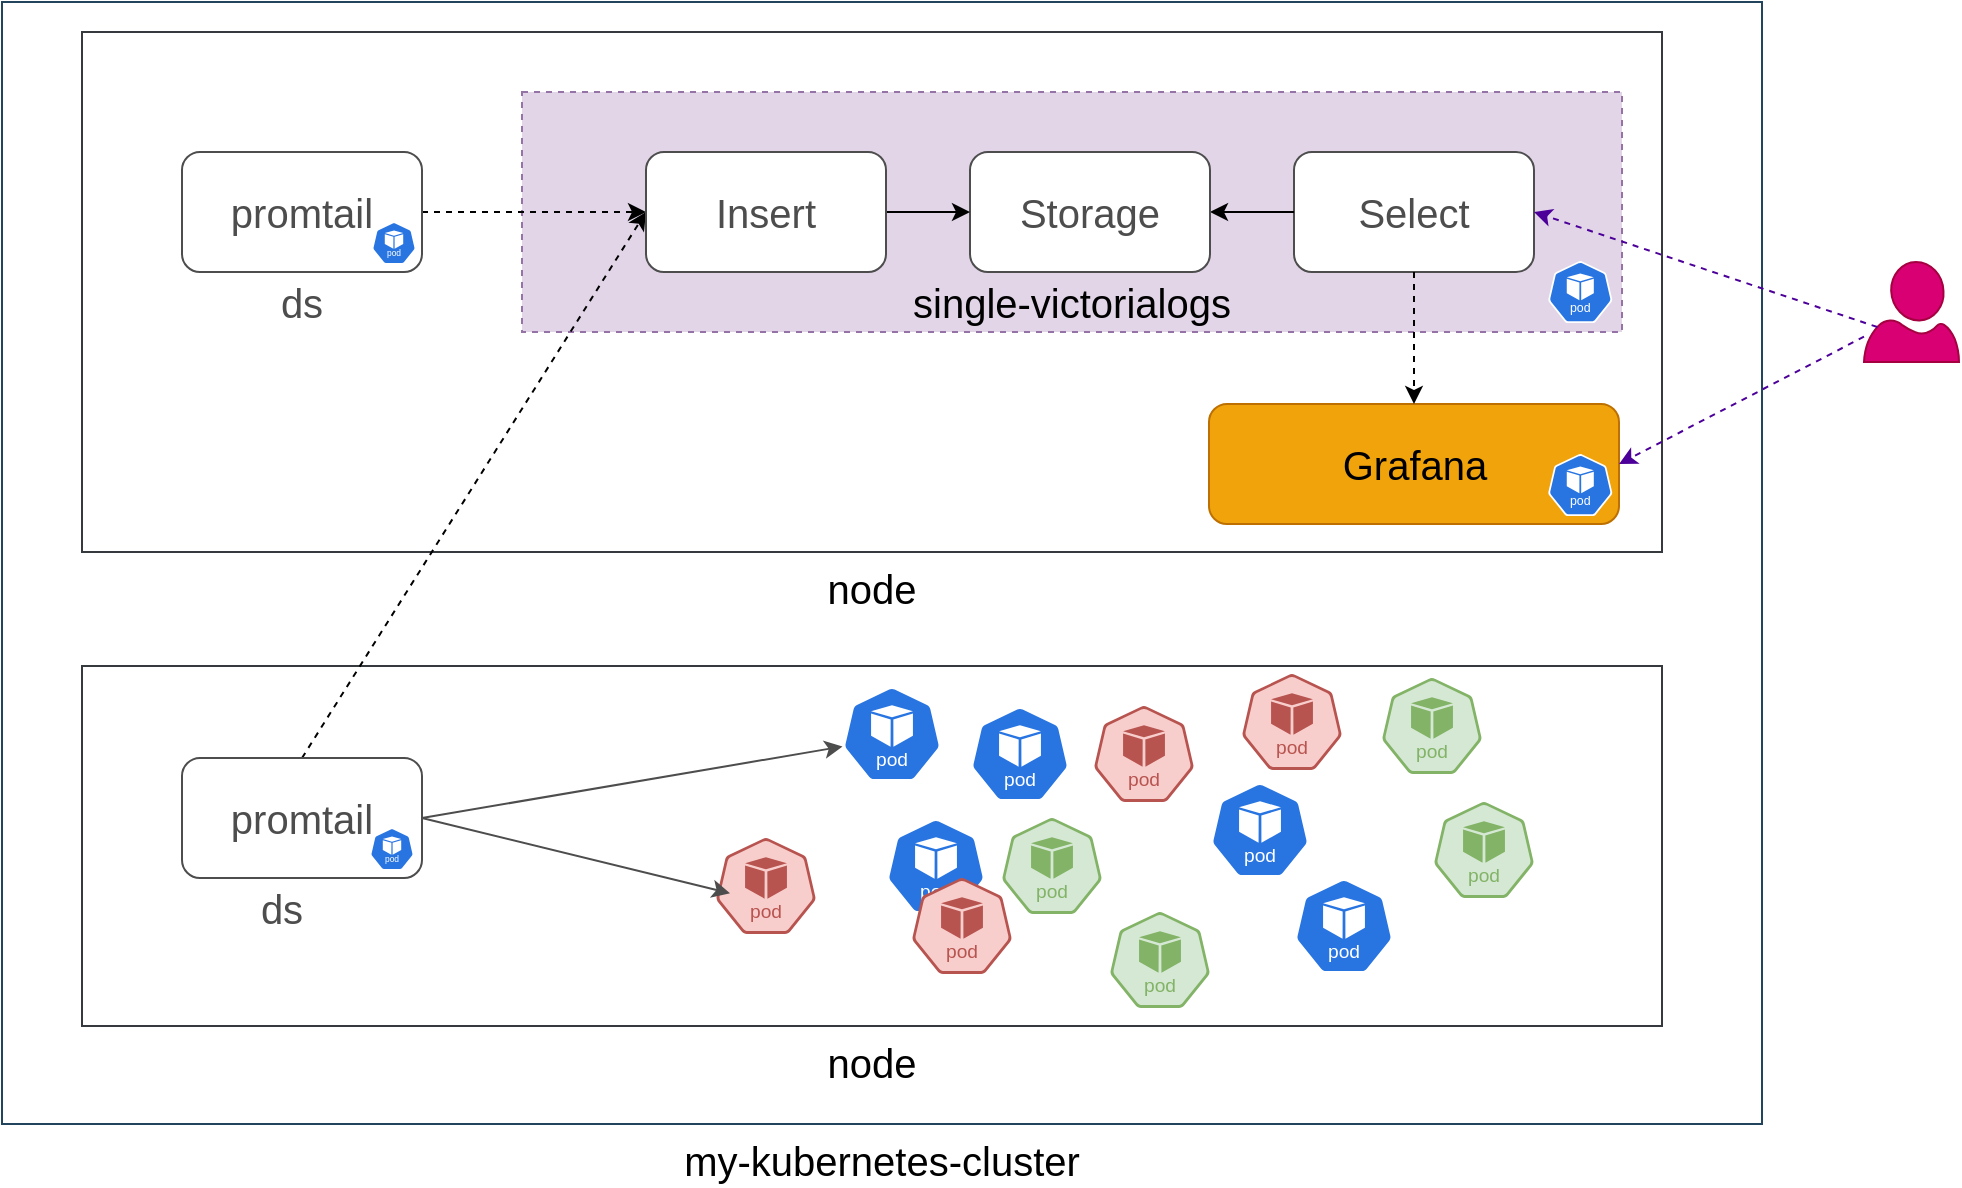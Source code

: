 <mxfile version="26.1.3">
  <diagram name="Page-1" id="2RwBSwlChWgLmfvyJ2yR">
    <mxGraphModel dx="1475" dy="714" grid="0" gridSize="10" guides="1" tooltips="1" connect="1" arrows="1" fold="1" page="1" pageScale="1" pageWidth="1100" pageHeight="850" math="0" shadow="0">
      <root>
        <mxCell id="0" />
        <mxCell id="1" parent="0" />
        <mxCell id="ehVqMPbxieoHPZxiJAn3-7" value="my-kubernetes-cluster" style="rounded=0;whiteSpace=wrap;html=1;strokeColor=#23445d;fontSize=20;labelPosition=center;verticalLabelPosition=bottom;align=center;verticalAlign=top;fillColor=none;" parent="1" vertex="1">
          <mxGeometry x="70" y="5" width="880" height="561" as="geometry" />
        </mxCell>
        <mxCell id="ehVqMPbxieoHPZxiJAn3-6" value="node" style="rounded=0;whiteSpace=wrap;html=1;strokeColor=#36393d;fontSize=20;labelPosition=center;verticalLabelPosition=bottom;align=center;verticalAlign=top;fillColor=none;" parent="1" vertex="1">
          <mxGeometry x="110" y="20" width="790" height="260" as="geometry" />
        </mxCell>
        <mxCell id="ehVqMPbxieoHPZxiJAn3-5" value="single-victorialogs" style="rounded=0;whiteSpace=wrap;html=1;strokeColor=#9673a6;fontSize=20;labelPosition=center;verticalLabelPosition=middle;align=center;verticalAlign=bottom;dashed=1;fillColor=#e1d5e7;" parent="1" vertex="1">
          <mxGeometry x="330" y="50" width="550" height="120" as="geometry" />
        </mxCell>
        <mxCell id="ehVqMPbxieoHPZxiJAn3-1" value="Select" style="rounded=1;whiteSpace=wrap;html=1;strokeColor=#4D4D4D;fontSize=20;fontColor=#4D4D4D;" parent="1" vertex="1">
          <mxGeometry x="716" y="80" width="120" height="60" as="geometry" />
        </mxCell>
        <mxCell id="ehVqMPbxieoHPZxiJAn3-3" style="rounded=0;orthogonalLoop=1;jettySize=auto;html=1;exitX=1;exitY=0.5;exitDx=0;exitDy=0;fontFamily=Helvetica;fontSize=20;fontColor=#4D4D4D;entryX=0;entryY=0.5;entryDx=0;entryDy=0;dashed=1;" parent="1" source="ehVqMPbxieoHPZxiJAn3-2" target="ehVqMPbxieoHPZxiJAn3-11" edge="1">
          <mxGeometry relative="1" as="geometry" />
        </mxCell>
        <mxCell id="ehVqMPbxieoHPZxiJAn3-2" value="promtail" style="rounded=1;whiteSpace=wrap;html=1;strokeColor=#4D4D4D;fontSize=20;fontColor=#4D4D4D;" parent="1" vertex="1">
          <mxGeometry x="160" y="80" width="120" height="60" as="geometry" />
        </mxCell>
        <mxCell id="ehVqMPbxieoHPZxiJAn3-13" style="edgeStyle=orthogonalEdgeStyle;rounded=0;orthogonalLoop=1;jettySize=auto;html=1;fontFamily=Helvetica;fontSize=20;fontColor=#4D4D4D;entryX=1;entryY=0.5;entryDx=0;entryDy=0;" parent="1" source="ehVqMPbxieoHPZxiJAn3-1" target="ehVqMPbxieoHPZxiJAn3-4" edge="1">
          <mxGeometry relative="1" as="geometry" />
        </mxCell>
        <mxCell id="ehVqMPbxieoHPZxiJAn3-4" value="Storage" style="rounded=1;whiteSpace=wrap;html=1;strokeColor=#4D4D4D;fontSize=20;fontColor=#4D4D4D;" parent="1" vertex="1">
          <mxGeometry x="554" y="80" width="120" height="60" as="geometry" />
        </mxCell>
        <mxCell id="ehVqMPbxieoHPZxiJAn3-8" value="node" style="rounded=0;whiteSpace=wrap;html=1;strokeColor=#36393d;fontSize=20;labelPosition=center;verticalLabelPosition=bottom;align=center;verticalAlign=top;fillColor=none;" parent="1" vertex="1">
          <mxGeometry x="110" y="337" width="790" height="180" as="geometry" />
        </mxCell>
        <mxCell id="ehVqMPbxieoHPZxiJAn3-10" style="rounded=0;orthogonalLoop=1;jettySize=auto;html=1;exitX=0.5;exitY=0;exitDx=0;exitDy=0;entryX=0;entryY=0.5;entryDx=0;entryDy=0;fontFamily=Helvetica;fontSize=20;fontColor=#4D4D4D;dashed=1;" parent="1" source="ehVqMPbxieoHPZxiJAn3-9" target="ehVqMPbxieoHPZxiJAn3-11" edge="1">
          <mxGeometry relative="1" as="geometry" />
        </mxCell>
        <mxCell id="ehVqMPbxieoHPZxiJAn3-9" value="promtail" style="rounded=1;whiteSpace=wrap;html=1;strokeColor=#4D4D4D;fontSize=20;fontColor=#4D4D4D;" parent="1" vertex="1">
          <mxGeometry x="160" y="383" width="120" height="60" as="geometry" />
        </mxCell>
        <mxCell id="ehVqMPbxieoHPZxiJAn3-12" style="edgeStyle=orthogonalEdgeStyle;rounded=0;orthogonalLoop=1;jettySize=auto;html=1;exitX=1;exitY=0.5;exitDx=0;exitDy=0;fontFamily=Helvetica;fontSize=20;fontColor=#4D4D4D;" parent="1" source="ehVqMPbxieoHPZxiJAn3-11" target="ehVqMPbxieoHPZxiJAn3-4" edge="1">
          <mxGeometry relative="1" as="geometry" />
        </mxCell>
        <mxCell id="ehVqMPbxieoHPZxiJAn3-11" value="Insert" style="rounded=1;whiteSpace=wrap;html=1;strokeColor=#4D4D4D;fontSize=20;fontColor=#4D4D4D;" parent="1" vertex="1">
          <mxGeometry x="392" y="80" width="120" height="60" as="geometry" />
        </mxCell>
        <mxCell id="ehVqMPbxieoHPZxiJAn3-14" value="" style="aspect=fixed;sketch=0;html=1;dashed=0;whitespace=wrap;verticalLabelPosition=bottom;verticalAlign=top;fillColor=#2875E2;strokeColor=#ffffff;points=[[0.005,0.63,0],[0.1,0.2,0],[0.9,0.2,0],[0.5,0,0],[0.995,0.63,0],[0.72,0.99,0],[0.5,1,0],[0.28,0.99,0]];shape=mxgraph.kubernetes.icon2;kubernetesLabel=1;prIcon=pod;rounded=0;align=center;fontFamily=Helvetica;fontSize=20;fontColor=#4D4D4D;" parent="1" vertex="1">
          <mxGeometry x="490" y="347" width="50" height="48" as="geometry" />
        </mxCell>
        <mxCell id="ehVqMPbxieoHPZxiJAn3-15" value="" style="aspect=fixed;sketch=0;html=1;dashed=0;whitespace=wrap;verticalLabelPosition=bottom;verticalAlign=top;fillColor=#f8cecc;strokeColor=#b85450;points=[[0.005,0.63,0],[0.1,0.2,0],[0.9,0.2,0],[0.5,0,0],[0.995,0.63,0],[0.72,0.99,0],[0.5,1,0],[0.28,0.99,0]];shape=mxgraph.kubernetes.icon2;kubernetesLabel=1;prIcon=pod;rounded=0;align=center;fontFamily=Helvetica;fontSize=20;" parent="1" vertex="1">
          <mxGeometry x="427" y="423" width="50" height="48" as="geometry" />
        </mxCell>
        <mxCell id="ehVqMPbxieoHPZxiJAn3-16" value="" style="aspect=fixed;sketch=0;html=1;dashed=0;whitespace=wrap;verticalLabelPosition=bottom;verticalAlign=top;fillColor=#d5e8d4;strokeColor=#82b366;points=[[0.005,0.63,0],[0.1,0.2,0],[0.9,0.2,0],[0.5,0,0],[0.995,0.63,0],[0.72,0.99,0],[0.5,1,0],[0.28,0.99,0]];shape=mxgraph.kubernetes.icon2;kubernetesLabel=1;prIcon=pod;rounded=0;align=center;fontFamily=Helvetica;fontSize=20;" parent="1" vertex="1">
          <mxGeometry x="570" y="413" width="50" height="48" as="geometry" />
        </mxCell>
        <mxCell id="ehVqMPbxieoHPZxiJAn3-17" style="rounded=0;orthogonalLoop=1;jettySize=auto;html=1;exitX=1;exitY=0.5;exitDx=0;exitDy=0;entryX=0.005;entryY=0.63;entryDx=0;entryDy=0;entryPerimeter=0;fontFamily=Helvetica;fontSize=20;fontColor=#4D4D4D;strokeColor=#4D4D4D;" parent="1" source="ehVqMPbxieoHPZxiJAn3-9" target="ehVqMPbxieoHPZxiJAn3-14" edge="1">
          <mxGeometry relative="1" as="geometry" />
        </mxCell>
        <mxCell id="ehVqMPbxieoHPZxiJAn3-18" value="" style="aspect=fixed;sketch=0;html=1;dashed=0;whitespace=wrap;verticalLabelPosition=bottom;verticalAlign=top;fillColor=#2875E2;strokeColor=#ffffff;points=[[0.005,0.63,0],[0.1,0.2,0],[0.9,0.2,0],[0.5,0,0],[0.995,0.63,0],[0.72,0.99,0],[0.5,1,0],[0.28,0.99,0]];shape=mxgraph.kubernetes.icon2;kubernetesLabel=1;prIcon=pod;rounded=0;align=center;fontFamily=Helvetica;fontSize=20;fontColor=#4D4D4D;" parent="1" vertex="1">
          <mxGeometry x="674" y="395" width="50" height="48" as="geometry" />
        </mxCell>
        <mxCell id="ehVqMPbxieoHPZxiJAn3-19" value="" style="aspect=fixed;sketch=0;html=1;dashed=0;whitespace=wrap;verticalLabelPosition=bottom;verticalAlign=top;fillColor=#2875E2;strokeColor=#ffffff;points=[[0.005,0.63,0],[0.1,0.2,0],[0.9,0.2,0],[0.5,0,0],[0.995,0.63,0],[0.72,0.99,0],[0.5,1,0],[0.28,0.99,0]];shape=mxgraph.kubernetes.icon2;kubernetesLabel=1;prIcon=pod;rounded=0;align=center;fontFamily=Helvetica;fontSize=20;fontColor=#4D4D4D;" parent="1" vertex="1">
          <mxGeometry x="512" y="413" width="50" height="48" as="geometry" />
        </mxCell>
        <mxCell id="ehVqMPbxieoHPZxiJAn3-20" value="" style="aspect=fixed;sketch=0;html=1;dashed=0;whitespace=wrap;verticalLabelPosition=bottom;verticalAlign=top;fillColor=#2875E2;strokeColor=#ffffff;points=[[0.005,0.63,0],[0.1,0.2,0],[0.9,0.2,0],[0.5,0,0],[0.995,0.63,0],[0.72,0.99,0],[0.5,1,0],[0.28,0.99,0]];shape=mxgraph.kubernetes.icon2;kubernetesLabel=1;prIcon=pod;rounded=0;align=center;fontFamily=Helvetica;fontSize=20;fontColor=#4D4D4D;" parent="1" vertex="1">
          <mxGeometry x="716" y="443" width="50" height="48" as="geometry" />
        </mxCell>
        <mxCell id="ehVqMPbxieoHPZxiJAn3-21" value="" style="aspect=fixed;sketch=0;html=1;dashed=0;whitespace=wrap;verticalLabelPosition=bottom;verticalAlign=top;fillColor=#2875E2;strokeColor=#ffffff;points=[[0.005,0.63,0],[0.1,0.2,0],[0.9,0.2,0],[0.5,0,0],[0.995,0.63,0],[0.72,0.99,0],[0.5,1,0],[0.28,0.99,0]];shape=mxgraph.kubernetes.icon2;kubernetesLabel=1;prIcon=pod;rounded=0;align=center;fontFamily=Helvetica;fontSize=20;fontColor=#4D4D4D;" parent="1" vertex="1">
          <mxGeometry x="554" y="357" width="50" height="48" as="geometry" />
        </mxCell>
        <mxCell id="ehVqMPbxieoHPZxiJAn3-22" value="" style="aspect=fixed;sketch=0;html=1;dashed=0;whitespace=wrap;verticalLabelPosition=bottom;verticalAlign=top;fillColor=#f8cecc;strokeColor=#b85450;points=[[0.005,0.63,0],[0.1,0.2,0],[0.9,0.2,0],[0.5,0,0],[0.995,0.63,0],[0.72,0.99,0],[0.5,1,0],[0.28,0.99,0]];shape=mxgraph.kubernetes.icon2;kubernetesLabel=1;prIcon=pod;rounded=0;align=center;fontFamily=Helvetica;fontSize=20;" parent="1" vertex="1">
          <mxGeometry x="616" y="357" width="50" height="48" as="geometry" />
        </mxCell>
        <mxCell id="ehVqMPbxieoHPZxiJAn3-23" value="" style="aspect=fixed;sketch=0;html=1;dashed=0;whitespace=wrap;verticalLabelPosition=bottom;verticalAlign=top;fillColor=#f8cecc;strokeColor=#b85450;points=[[0.005,0.63,0],[0.1,0.2,0],[0.9,0.2,0],[0.5,0,0],[0.995,0.63,0],[0.72,0.99,0],[0.5,1,0],[0.28,0.99,0]];shape=mxgraph.kubernetes.icon2;kubernetesLabel=1;prIcon=pod;rounded=0;align=center;fontFamily=Helvetica;fontSize=20;" parent="1" vertex="1">
          <mxGeometry x="525" y="443" width="50" height="48" as="geometry" />
        </mxCell>
        <mxCell id="ehVqMPbxieoHPZxiJAn3-24" value="" style="aspect=fixed;sketch=0;html=1;dashed=0;whitespace=wrap;verticalLabelPosition=bottom;verticalAlign=top;fillColor=#f8cecc;strokeColor=#b85450;points=[[0.005,0.63,0],[0.1,0.2,0],[0.9,0.2,0],[0.5,0,0],[0.995,0.63,0],[0.72,0.99,0],[0.5,1,0],[0.28,0.99,0]];shape=mxgraph.kubernetes.icon2;kubernetesLabel=1;prIcon=pod;rounded=0;align=center;fontFamily=Helvetica;fontSize=20;" parent="1" vertex="1">
          <mxGeometry x="690" y="341" width="50" height="48" as="geometry" />
        </mxCell>
        <mxCell id="ehVqMPbxieoHPZxiJAn3-25" value="" style="aspect=fixed;sketch=0;html=1;dashed=0;whitespace=wrap;verticalLabelPosition=bottom;verticalAlign=top;fillColor=#d5e8d4;strokeColor=#82b366;points=[[0.005,0.63,0],[0.1,0.2,0],[0.9,0.2,0],[0.5,0,0],[0.995,0.63,0],[0.72,0.99,0],[0.5,1,0],[0.28,0.99,0]];shape=mxgraph.kubernetes.icon2;kubernetesLabel=1;prIcon=pod;rounded=0;align=center;fontFamily=Helvetica;fontSize=20;" parent="1" vertex="1">
          <mxGeometry x="624" y="460" width="50" height="48" as="geometry" />
        </mxCell>
        <mxCell id="ehVqMPbxieoHPZxiJAn3-26" value="" style="aspect=fixed;sketch=0;html=1;dashed=0;whitespace=wrap;verticalLabelPosition=bottom;verticalAlign=top;fillColor=#d5e8d4;strokeColor=#82b366;points=[[0.005,0.63,0],[0.1,0.2,0],[0.9,0.2,0],[0.5,0,0],[0.995,0.63,0],[0.72,0.99,0],[0.5,1,0],[0.28,0.99,0]];shape=mxgraph.kubernetes.icon2;kubernetesLabel=1;prIcon=pod;rounded=0;align=center;fontFamily=Helvetica;fontSize=20;" parent="1" vertex="1">
          <mxGeometry x="786" y="405" width="50" height="48" as="geometry" />
        </mxCell>
        <mxCell id="ehVqMPbxieoHPZxiJAn3-27" value="" style="aspect=fixed;sketch=0;html=1;dashed=0;whitespace=wrap;verticalLabelPosition=bottom;verticalAlign=top;fillColor=#d5e8d4;strokeColor=#82b366;points=[[0.005,0.63,0],[0.1,0.2,0],[0.9,0.2,0],[0.5,0,0],[0.995,0.63,0],[0.72,0.99,0],[0.5,1,0],[0.28,0.99,0]];shape=mxgraph.kubernetes.icon2;kubernetesLabel=1;prIcon=pod;rounded=0;align=center;fontFamily=Helvetica;fontSize=20;" parent="1" vertex="1">
          <mxGeometry x="760" y="343" width="50" height="48" as="geometry" />
        </mxCell>
        <mxCell id="ehVqMPbxieoHPZxiJAn3-28" style="rounded=0;orthogonalLoop=1;jettySize=auto;html=1;exitX=1;exitY=0.5;exitDx=0;exitDy=0;entryX=0.14;entryY=0.575;entryDx=0;entryDy=0;entryPerimeter=0;fontFamily=Helvetica;fontSize=20;fontColor=#4D4D4D;strokeColor=#4D4D4D;align=center;verticalAlign=middle;labelBackgroundColor=default;endArrow=classic;" parent="1" source="ehVqMPbxieoHPZxiJAn3-9" target="ehVqMPbxieoHPZxiJAn3-15" edge="1">
          <mxGeometry relative="1" as="geometry" />
        </mxCell>
        <mxCell id="ehVqMPbxieoHPZxiJAn3-29" value="ds" style="text;html=1;align=center;verticalAlign=middle;whiteSpace=wrap;rounded=0;fontFamily=Helvetica;fontSize=20;fontColor=#4D4D4D;" parent="1" vertex="1">
          <mxGeometry x="180" y="443" width="60" height="30" as="geometry" />
        </mxCell>
        <mxCell id="ehVqMPbxieoHPZxiJAn3-30" value="ds" style="text;html=1;align=center;verticalAlign=middle;whiteSpace=wrap;rounded=0;fontFamily=Helvetica;fontSize=20;fontColor=#4D4D4D;" parent="1" vertex="1">
          <mxGeometry x="190" y="140" width="60" height="30" as="geometry" />
        </mxCell>
        <mxCell id="ehVqMPbxieoHPZxiJAn3-31" value="User" style="verticalLabelPosition=bottom;html=1;verticalAlign=top;align=center;strokeColor=#A50040;fillColor=#d80073;shape=mxgraph.azure.user;rounded=0;fontFamily=Helvetica;fontSize=20;fontColor=#ffffff;" parent="1" vertex="1">
          <mxGeometry x="1001" y="135" width="47.5" height="50" as="geometry" />
        </mxCell>
        <mxCell id="ehVqMPbxieoHPZxiJAn3-32" style="rounded=0;orthogonalLoop=1;jettySize=auto;html=1;exitX=0.14;exitY=0.65;exitDx=0;exitDy=0;entryX=1;entryY=0.5;entryDx=0;entryDy=0;fontFamily=Helvetica;fontSize=20;fontColor=#4D4D4D;exitPerimeter=0;strokeColor=#4C0099;dashed=1;" parent="1" source="ehVqMPbxieoHPZxiJAn3-31" target="ehVqMPbxieoHPZxiJAn3-1" edge="1">
          <mxGeometry relative="1" as="geometry" />
        </mxCell>
        <mxCell id="fkW6v90EYQ75fddFsg6K-1" value="Grafana" style="rounded=1;whiteSpace=wrap;html=1;strokeColor=#BD7000;fontSize=20;fillColor=#f0a30a;fontColor=#000000;" parent="1" vertex="1">
          <mxGeometry x="673.5" y="206" width="205" height="60" as="geometry" />
        </mxCell>
        <mxCell id="fkW6v90EYQ75fddFsg6K-2" style="rounded=0;orthogonalLoop=1;jettySize=auto;html=1;exitX=0.5;exitY=1;exitDx=0;exitDy=0;entryX=0.5;entryY=0;entryDx=0;entryDy=0;fontFamily=Helvetica;fontSize=20;fontColor=#4D4D4D;dashed=1;" parent="1" source="ehVqMPbxieoHPZxiJAn3-1" target="fkW6v90EYQ75fddFsg6K-1" edge="1">
          <mxGeometry relative="1" as="geometry">
            <mxPoint x="230" y="393" as="sourcePoint" />
            <mxPoint x="402" y="120" as="targetPoint" />
          </mxGeometry>
        </mxCell>
        <mxCell id="fkW6v90EYQ75fddFsg6K-3" style="rounded=0;orthogonalLoop=1;jettySize=auto;html=1;entryX=1;entryY=0.5;entryDx=0;entryDy=0;fontFamily=Helvetica;fontSize=20;fontColor=#4D4D4D;strokeColor=#4C0099;dashed=1;" parent="1" source="ehVqMPbxieoHPZxiJAn3-31" target="fkW6v90EYQ75fddFsg6K-1" edge="1">
          <mxGeometry relative="1" as="geometry">
            <mxPoint x="1020" y="120" as="sourcePoint" />
            <mxPoint x="846" y="120" as="targetPoint" />
          </mxGeometry>
        </mxCell>
        <mxCell id="TUv1-5tStwGAutyLD4vM-1" value="" style="aspect=fixed;sketch=0;html=1;dashed=0;whitespace=wrap;verticalLabelPosition=bottom;verticalAlign=top;fillColor=#2875E2;strokeColor=#ffffff;points=[[0.005,0.63,0],[0.1,0.2,0],[0.9,0.2,0],[0.5,0,0],[0.995,0.63,0],[0.72,0.99,0],[0.5,1,0],[0.28,0.99,0]];shape=mxgraph.kubernetes.icon2;kubernetesLabel=1;prIcon=pod;rounded=0;align=center;fontFamily=Helvetica;fontSize=20;fontColor=#4D4D4D;" vertex="1" parent="1">
          <mxGeometry x="843" y="134.5" width="32.29" height="31" as="geometry" />
        </mxCell>
        <mxCell id="TUv1-5tStwGAutyLD4vM-3" value="" style="aspect=fixed;sketch=0;html=1;dashed=0;whitespace=wrap;verticalLabelPosition=bottom;verticalAlign=top;fillColor=#2875E2;strokeColor=#ffffff;points=[[0.005,0.63,0],[0.1,0.2,0],[0.9,0.2,0],[0.5,0,0],[0.995,0.63,0],[0.72,0.99,0],[0.5,1,0],[0.28,0.99,0]];shape=mxgraph.kubernetes.icon2;kubernetesLabel=1;prIcon=pod;rounded=0;align=center;fontFamily=Helvetica;fontSize=20;fontColor=#4D4D4D;" vertex="1" parent="1">
          <mxGeometry x="843" y="231" width="32.29" height="31" as="geometry" />
        </mxCell>
        <mxCell id="TUv1-5tStwGAutyLD4vM-4" value="" style="aspect=fixed;sketch=0;html=1;dashed=0;whitespace=wrap;verticalLabelPosition=bottom;verticalAlign=top;fillColor=#2875E2;strokeColor=#ffffff;points=[[0.005,0.63,0],[0.1,0.2,0],[0.9,0.2,0],[0.5,0,0],[0.995,0.63,0],[0.72,0.99,0],[0.5,1,0],[0.28,0.99,0]];shape=mxgraph.kubernetes.icon2;kubernetesLabel=1;prIcon=pod;rounded=0;align=center;fontFamily=Helvetica;fontSize=20;fontColor=#4D4D4D;" vertex="1" parent="1">
          <mxGeometry x="255" y="115" width="22" height="21.12" as="geometry" />
        </mxCell>
        <mxCell id="TUv1-5tStwGAutyLD4vM-5" value="" style="aspect=fixed;sketch=0;html=1;dashed=0;whitespace=wrap;verticalLabelPosition=bottom;verticalAlign=top;fillColor=#2875E2;strokeColor=#ffffff;points=[[0.005,0.63,0],[0.1,0.2,0],[0.9,0.2,0],[0.5,0,0],[0.995,0.63,0],[0.72,0.99,0],[0.5,1,0],[0.28,0.99,0]];shape=mxgraph.kubernetes.icon2;kubernetesLabel=1;prIcon=pod;rounded=0;align=center;fontFamily=Helvetica;fontSize=20;fontColor=#4D4D4D;" vertex="1" parent="1">
          <mxGeometry x="254" y="418" width="22" height="21.12" as="geometry" />
        </mxCell>
      </root>
    </mxGraphModel>
  </diagram>
</mxfile>
